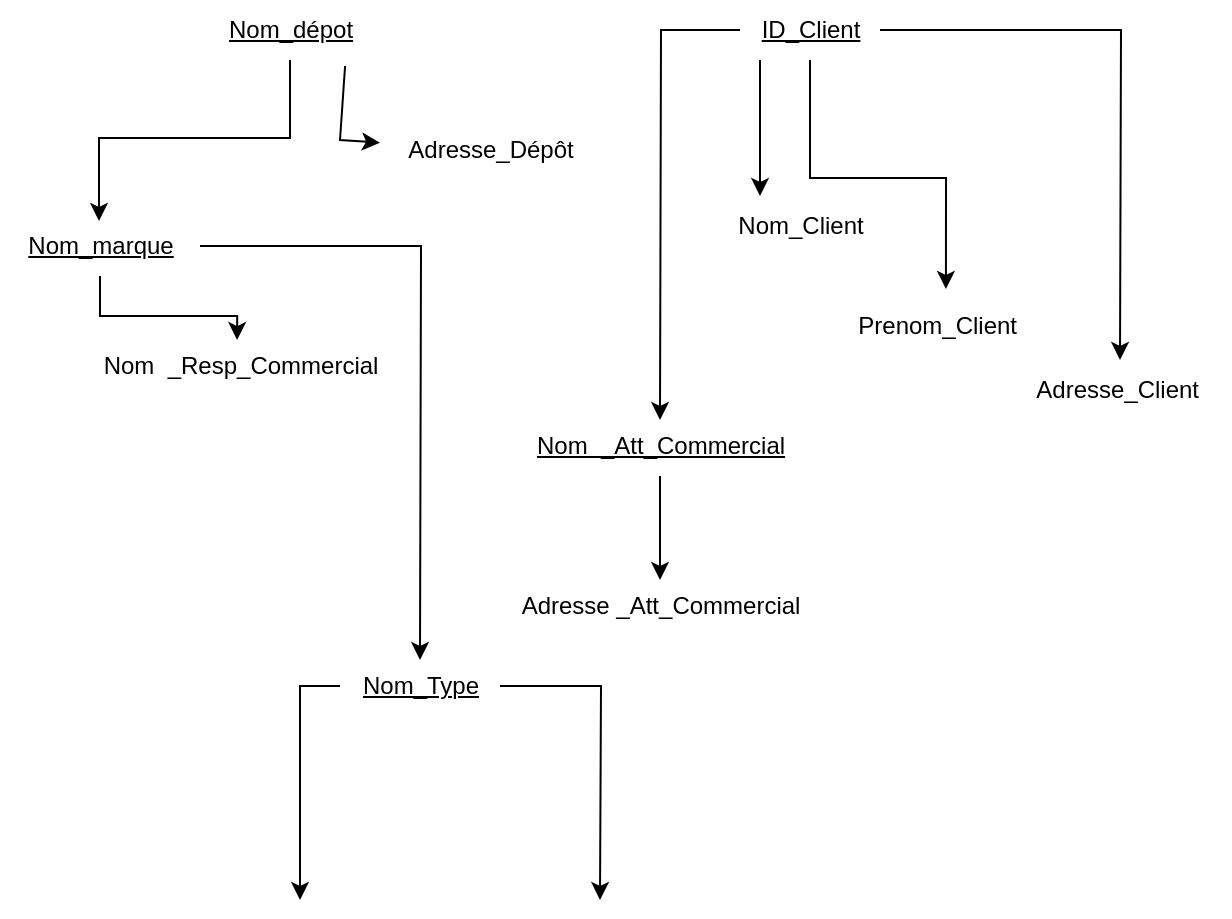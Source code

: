 <mxfile version="22.0.8" type="github">
  <diagram name="Page-1" id="77Dk8m20vRO0ozqzL1HK">
    <mxGraphModel dx="882" dy="604" grid="1" gridSize="10" guides="1" tooltips="1" connect="1" arrows="1" fold="1" page="1" pageScale="1" pageWidth="827" pageHeight="1169" math="0" shadow="0">
      <root>
        <mxCell id="0" />
        <mxCell id="1" parent="0" />
        <mxCell id="9YUBmkY8FJPBENhGCjLY-8" style="edgeStyle=orthogonalEdgeStyle;rounded=0;orthogonalLoop=1;jettySize=auto;html=1;entryX=0.495;entryY=0.083;entryDx=0;entryDy=0;entryPerimeter=0;" edge="1" parent="1" source="9YUBmkY8FJPBENhGCjLY-2" target="9YUBmkY8FJPBENhGCjLY-9">
          <mxGeometry relative="1" as="geometry">
            <mxPoint x="50" y="140" as="targetPoint" />
          </mxGeometry>
        </mxCell>
        <mxCell id="9YUBmkY8FJPBENhGCjLY-2" value="&lt;font style=&quot;vertical-align: inherit;&quot;&gt;&lt;font style=&quot;vertical-align: inherit;&quot;&gt;&lt;u&gt;Nom_dépot&lt;/u&gt;&lt;/font&gt;&lt;/font&gt;" style="text;html=1;align=center;verticalAlign=middle;resizable=0;points=[];autosize=1;strokeColor=none;fillColor=none;" vertex="1" parent="1">
          <mxGeometry x="100" y="20" width="90" height="30" as="geometry" />
        </mxCell>
        <mxCell id="9YUBmkY8FJPBENhGCjLY-3" value="" style="endArrow=classic;html=1;rounded=0;exitX=0.806;exitY=1.1;exitDx=0;exitDy=0;exitPerimeter=0;" edge="1" parent="1" source="9YUBmkY8FJPBENhGCjLY-2" target="9YUBmkY8FJPBENhGCjLY-7">
          <mxGeometry width="50" height="50" relative="1" as="geometry">
            <mxPoint x="130" y="60" as="sourcePoint" />
            <mxPoint x="196.1" y="101" as="targetPoint" />
            <Array as="points">
              <mxPoint x="170" y="90" />
            </Array>
          </mxGeometry>
        </mxCell>
        <mxCell id="9YUBmkY8FJPBENhGCjLY-7" value="&lt;font style=&quot;vertical-align: inherit;&quot;&gt;&lt;font style=&quot;vertical-align: inherit;&quot;&gt;Adresse_Dépôt&lt;/font&gt;&lt;/font&gt;" style="text;html=1;align=center;verticalAlign=middle;resizable=0;points=[];autosize=1;strokeColor=none;fillColor=none;" vertex="1" parent="1">
          <mxGeometry x="190" y="80" width="110" height="30" as="geometry" />
        </mxCell>
        <mxCell id="9YUBmkY8FJPBENhGCjLY-10" style="edgeStyle=orthogonalEdgeStyle;rounded=0;orthogonalLoop=1;jettySize=auto;html=1;entryX=0.491;entryY=0.067;entryDx=0;entryDy=0;entryPerimeter=0;" edge="1" parent="1" source="9YUBmkY8FJPBENhGCjLY-9" target="9YUBmkY8FJPBENhGCjLY-11">
          <mxGeometry relative="1" as="geometry">
            <mxPoint x="120" y="200" as="targetPoint" />
          </mxGeometry>
        </mxCell>
        <mxCell id="9YUBmkY8FJPBENhGCjLY-27" style="edgeStyle=orthogonalEdgeStyle;rounded=0;orthogonalLoop=1;jettySize=auto;html=1;" edge="1" parent="1" source="9YUBmkY8FJPBENhGCjLY-9">
          <mxGeometry relative="1" as="geometry">
            <mxPoint x="210" y="350" as="targetPoint" />
          </mxGeometry>
        </mxCell>
        <mxCell id="9YUBmkY8FJPBENhGCjLY-9" value="&lt;div style=&quot;text-align: left;&quot;&gt;&lt;span style=&quot;background-color: initial;&quot;&gt;&lt;font style=&quot;vertical-align: inherit;&quot;&gt;&lt;font style=&quot;vertical-align: inherit;&quot;&gt;&lt;u&gt;&lt;font style=&quot;vertical-align: inherit;&quot;&gt;&lt;font style=&quot;vertical-align: inherit;&quot;&gt;Nom_marque&lt;/font&gt;&lt;/font&gt;&lt;/u&gt;&lt;/font&gt;&lt;/font&gt;&lt;/span&gt;&lt;/div&gt;" style="text;html=1;align=center;verticalAlign=middle;resizable=0;points=[];autosize=1;strokeColor=none;fillColor=none;" vertex="1" parent="1">
          <mxGeometry y="128" width="100" height="30" as="geometry" />
        </mxCell>
        <mxCell id="9YUBmkY8FJPBENhGCjLY-11" value="&lt;font style=&quot;vertical-align: inherit;&quot;&gt;&lt;font style=&quot;vertical-align: inherit;&quot;&gt;&lt;font style=&quot;vertical-align: inherit;&quot;&gt;&lt;font style=&quot;vertical-align: inherit;&quot;&gt;&lt;font style=&quot;vertical-align: inherit;&quot;&gt;&lt;font style=&quot;vertical-align: inherit;&quot;&gt;Nom&amp;nbsp;  &lt;/font&gt;&lt;/font&gt;&lt;/font&gt;&lt;/font&gt;&lt;/font&gt;&lt;/font&gt;&lt;font style=&quot;vertical-align: inherit;&quot;&gt;&lt;font style=&quot;vertical-align: inherit;&quot;&gt;&lt;font style=&quot;vertical-align: inherit;&quot;&gt;&lt;font style=&quot;vertical-align: inherit;&quot;&gt;&lt;font style=&quot;vertical-align: inherit;&quot;&gt;&lt;font style=&quot;vertical-align: inherit;&quot;&gt;_Resp_Commercial&lt;/font&gt;&lt;/font&gt;&lt;/font&gt;&lt;/font&gt;&lt;/font&gt;&lt;/font&gt;" style="text;html=1;align=center;verticalAlign=middle;resizable=0;points=[];autosize=1;strokeColor=none;fillColor=none;" vertex="1" parent="1">
          <mxGeometry x="40" y="188" width="160" height="30" as="geometry" />
        </mxCell>
        <mxCell id="9YUBmkY8FJPBENhGCjLY-17" style="edgeStyle=orthogonalEdgeStyle;rounded=0;orthogonalLoop=1;jettySize=auto;html=1;" edge="1" parent="1" source="9YUBmkY8FJPBENhGCjLY-16" target="9YUBmkY8FJPBENhGCjLY-18">
          <mxGeometry relative="1" as="geometry">
            <mxPoint x="405" y="120" as="targetPoint" />
            <Array as="points">
              <mxPoint x="380" y="100" />
              <mxPoint x="380" y="100" />
            </Array>
          </mxGeometry>
        </mxCell>
        <mxCell id="9YUBmkY8FJPBENhGCjLY-19" style="edgeStyle=orthogonalEdgeStyle;rounded=0;orthogonalLoop=1;jettySize=auto;html=1;entryX=0.527;entryY=-0.117;entryDx=0;entryDy=0;entryPerimeter=0;" edge="1" parent="1" source="9YUBmkY8FJPBENhGCjLY-16" target="9YUBmkY8FJPBENhGCjLY-20">
          <mxGeometry relative="1" as="geometry">
            <mxPoint x="470" y="160" as="targetPoint" />
          </mxGeometry>
        </mxCell>
        <mxCell id="9YUBmkY8FJPBENhGCjLY-21" style="edgeStyle=orthogonalEdgeStyle;rounded=0;orthogonalLoop=1;jettySize=auto;html=1;" edge="1" parent="1" source="9YUBmkY8FJPBENhGCjLY-16">
          <mxGeometry relative="1" as="geometry">
            <mxPoint x="560" y="200" as="targetPoint" />
          </mxGeometry>
        </mxCell>
        <mxCell id="9YUBmkY8FJPBENhGCjLY-23" style="edgeStyle=orthogonalEdgeStyle;rounded=0;orthogonalLoop=1;jettySize=auto;html=1;" edge="1" parent="1" source="9YUBmkY8FJPBENhGCjLY-16">
          <mxGeometry relative="1" as="geometry">
            <mxPoint x="330" y="230" as="targetPoint" />
          </mxGeometry>
        </mxCell>
        <mxCell id="9YUBmkY8FJPBENhGCjLY-16" value="&lt;font style=&quot;vertical-align: inherit;&quot;&gt;&lt;font style=&quot;vertical-align: inherit;&quot;&gt;&lt;u&gt;ID_Client&lt;/u&gt;&lt;/font&gt;&lt;/font&gt;" style="text;html=1;align=center;verticalAlign=middle;resizable=0;points=[];autosize=1;strokeColor=none;fillColor=none;" vertex="1" parent="1">
          <mxGeometry x="370" y="20" width="70" height="30" as="geometry" />
        </mxCell>
        <mxCell id="9YUBmkY8FJPBENhGCjLY-18" value="&lt;font style=&quot;vertical-align: inherit;&quot;&gt;&lt;font style=&quot;vertical-align: inherit;&quot;&gt;Nom_Client&lt;/font&gt;&lt;/font&gt;" style="text;html=1;align=center;verticalAlign=middle;resizable=0;points=[];autosize=1;strokeColor=none;fillColor=none;" vertex="1" parent="1">
          <mxGeometry x="355" y="118" width="90" height="30" as="geometry" />
        </mxCell>
        <mxCell id="9YUBmkY8FJPBENhGCjLY-20" value="&lt;font style=&quot;vertical-align: inherit;&quot;&gt;&lt;font style=&quot;vertical-align: inherit;&quot;&gt;Prenom_Client&amp;nbsp;&lt;/font&gt;&lt;/font&gt;" style="text;html=1;align=center;verticalAlign=middle;resizable=0;points=[];autosize=1;strokeColor=none;fillColor=none;" vertex="1" parent="1">
          <mxGeometry x="415" y="168" width="110" height="30" as="geometry" />
        </mxCell>
        <mxCell id="9YUBmkY8FJPBENhGCjLY-22" value="&lt;font style=&quot;vertical-align: inherit;&quot;&gt;&lt;font style=&quot;vertical-align: inherit;&quot;&gt;Adresse_Client&amp;nbsp;&lt;/font&gt;&lt;/font&gt;" style="text;html=1;align=center;verticalAlign=middle;resizable=0;points=[];autosize=1;strokeColor=none;fillColor=none;" vertex="1" parent="1">
          <mxGeometry x="505" y="200" width="110" height="30" as="geometry" />
        </mxCell>
        <mxCell id="9YUBmkY8FJPBENhGCjLY-25" style="edgeStyle=orthogonalEdgeStyle;rounded=0;orthogonalLoop=1;jettySize=auto;html=1;" edge="1" parent="1" source="9YUBmkY8FJPBENhGCjLY-24">
          <mxGeometry relative="1" as="geometry">
            <mxPoint x="330" y="310" as="targetPoint" />
          </mxGeometry>
        </mxCell>
        <mxCell id="9YUBmkY8FJPBENhGCjLY-24" value="&lt;u&gt;&lt;font style=&quot;vertical-align: inherit;&quot;&gt;&lt;font style=&quot;vertical-align: inherit;&quot;&gt;&lt;font style=&quot;vertical-align: inherit;&quot;&gt;&lt;font style=&quot;vertical-align: inherit;&quot;&gt;Nom&amp;nbsp; &lt;/font&gt;&lt;/font&gt;&lt;/font&gt;&lt;/font&gt;&lt;font style=&quot;vertical-align: inherit;&quot;&gt;&lt;font style=&quot;vertical-align: inherit;&quot;&gt;&lt;font style=&quot;vertical-align: inherit;&quot;&gt;&lt;font style=&quot;vertical-align: inherit;&quot;&gt;_Att_Commercial&lt;/font&gt;&lt;/font&gt;&lt;/font&gt;&lt;/font&gt;&lt;/u&gt;" style="text;html=1;align=center;verticalAlign=middle;resizable=0;points=[];autosize=1;strokeColor=none;fillColor=none;" vertex="1" parent="1">
          <mxGeometry x="255" y="228" width="150" height="30" as="geometry" />
        </mxCell>
        <mxCell id="9YUBmkY8FJPBENhGCjLY-26" value="&lt;font style=&quot;vertical-align: inherit;&quot;&gt;&lt;font style=&quot;vertical-align: inherit;&quot;&gt;Adresse&amp;nbsp;&lt;/font&gt;&lt;/font&gt;&lt;font style=&quot;vertical-align: inherit;&quot;&gt;&lt;font style=&quot;vertical-align: inherit;&quot;&gt;_Att_Commercial&lt;/font&gt;&lt;/font&gt;" style="text;html=1;align=center;verticalAlign=middle;resizable=0;points=[];autosize=1;strokeColor=none;fillColor=none;" vertex="1" parent="1">
          <mxGeometry x="250" y="308" width="160" height="30" as="geometry" />
        </mxCell>
        <mxCell id="9YUBmkY8FJPBENhGCjLY-29" style="edgeStyle=orthogonalEdgeStyle;rounded=0;orthogonalLoop=1;jettySize=auto;html=1;" edge="1" parent="1" source="9YUBmkY8FJPBENhGCjLY-28">
          <mxGeometry relative="1" as="geometry">
            <mxPoint x="150" y="470" as="targetPoint" />
          </mxGeometry>
        </mxCell>
        <mxCell id="9YUBmkY8FJPBENhGCjLY-30" style="edgeStyle=orthogonalEdgeStyle;rounded=0;orthogonalLoop=1;jettySize=auto;html=1;" edge="1" parent="1" source="9YUBmkY8FJPBENhGCjLY-28">
          <mxGeometry relative="1" as="geometry">
            <mxPoint x="300" y="470" as="targetPoint" />
          </mxGeometry>
        </mxCell>
        <mxCell id="9YUBmkY8FJPBENhGCjLY-28" value="&lt;font style=&quot;vertical-align: inherit;&quot;&gt;&lt;font style=&quot;vertical-align: inherit;&quot;&gt;&lt;font style=&quot;vertical-align: inherit;&quot;&gt;&lt;font style=&quot;vertical-align: inherit;&quot;&gt;&lt;u&gt;Nom_Type&lt;/u&gt;&lt;/font&gt;&lt;/font&gt;&lt;/font&gt;&lt;/font&gt;" style="text;html=1;align=center;verticalAlign=middle;resizable=0;points=[];autosize=1;strokeColor=none;fillColor=none;" vertex="1" parent="1">
          <mxGeometry x="170" y="348" width="80" height="30" as="geometry" />
        </mxCell>
      </root>
    </mxGraphModel>
  </diagram>
</mxfile>

